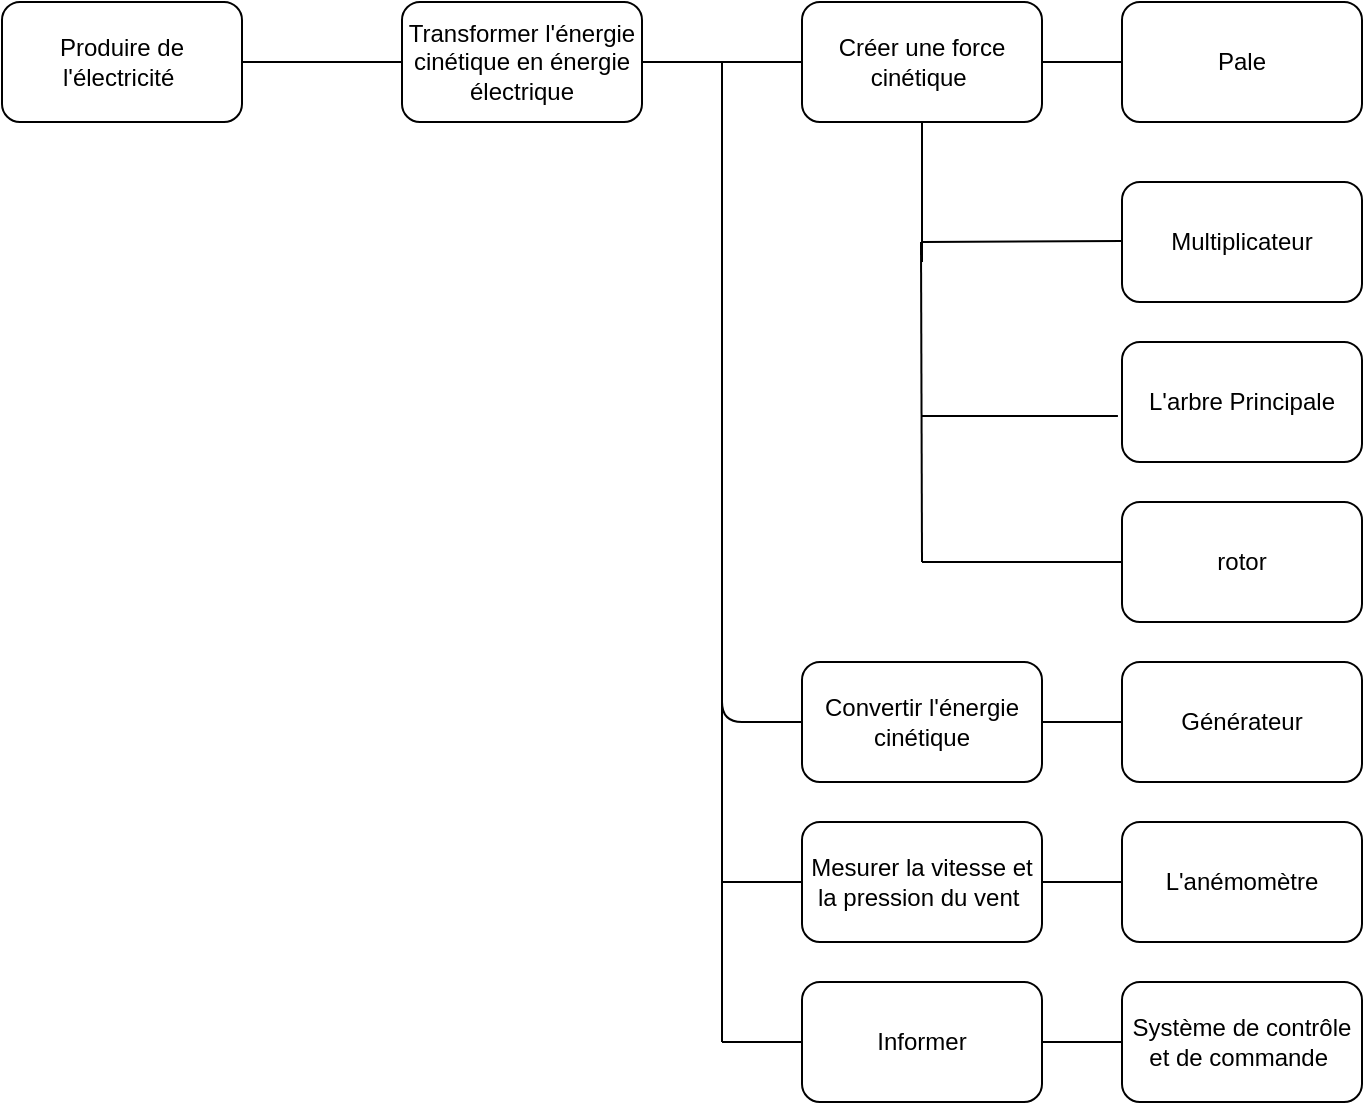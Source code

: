 <mxfile version="15.1.4" type="github">
  <diagram id="G51egeTG8lJOo8AecxFX" name="Page-1">
    <mxGraphModel dx="1422" dy="794" grid="1" gridSize="10" guides="1" tooltips="1" connect="1" arrows="1" fold="1" page="1" pageScale="1" pageWidth="827" pageHeight="1169" math="0" shadow="0">
      <root>
        <mxCell id="0" />
        <mxCell id="1" parent="0" />
        <mxCell id="h5YAToZ42YGCLBCkM-ja-1" value="Produire de l&#39;électricité&amp;nbsp;" style="rounded=1;whiteSpace=wrap;html=1;" parent="1" vertex="1">
          <mxGeometry x="40" y="130" width="120" height="60" as="geometry" />
        </mxCell>
        <mxCell id="h5YAToZ42YGCLBCkM-ja-4" value="" style="endArrow=none;html=1;exitX=1;exitY=0.5;exitDx=0;exitDy=0;" parent="1" source="h5YAToZ42YGCLBCkM-ja-1" edge="1">
          <mxGeometry width="50" height="50" relative="1" as="geometry">
            <mxPoint x="210" y="210" as="sourcePoint" />
            <mxPoint x="240" y="160" as="targetPoint" />
            <Array as="points">
              <mxPoint x="190" y="160" />
            </Array>
          </mxGeometry>
        </mxCell>
        <mxCell id="h5YAToZ42YGCLBCkM-ja-6" value="Transformer l&#39;énergie cinétique en énergie électrique" style="rounded=1;whiteSpace=wrap;html=1;" parent="1" vertex="1">
          <mxGeometry x="240" y="130" width="120" height="60" as="geometry" />
        </mxCell>
        <mxCell id="fEUnjvaY-r_YvW2YT1Yh-1" value="" style="endArrow=none;html=1;exitX=1;exitY=0.5;exitDx=0;exitDy=0;" parent="1" source="h5YAToZ42YGCLBCkM-ja-6" edge="1">
          <mxGeometry width="50" height="50" relative="1" as="geometry">
            <mxPoint x="390" y="190" as="sourcePoint" />
            <mxPoint x="440" y="160" as="targetPoint" />
          </mxGeometry>
        </mxCell>
        <mxCell id="fEUnjvaY-r_YvW2YT1Yh-2" value="Créer une force cinétique&amp;nbsp;" style="rounded=1;whiteSpace=wrap;html=1;" parent="1" vertex="1">
          <mxGeometry x="440" y="130" width="120" height="60" as="geometry" />
        </mxCell>
        <mxCell id="fEUnjvaY-r_YvW2YT1Yh-3" value="Pale" style="rounded=1;whiteSpace=wrap;html=1;" parent="1" vertex="1">
          <mxGeometry x="600" y="130" width="120" height="60" as="geometry" />
        </mxCell>
        <mxCell id="fEUnjvaY-r_YvW2YT1Yh-4" value="" style="endArrow=none;html=1;entryX=0;entryY=0.5;entryDx=0;entryDy=0;exitX=1;exitY=0.5;exitDx=0;exitDy=0;" parent="1" source="fEUnjvaY-r_YvW2YT1Yh-2" target="fEUnjvaY-r_YvW2YT1Yh-3" edge="1">
          <mxGeometry width="50" height="50" relative="1" as="geometry">
            <mxPoint x="570" y="170" as="sourcePoint" />
            <mxPoint x="610" y="210" as="targetPoint" />
          </mxGeometry>
        </mxCell>
        <mxCell id="fEUnjvaY-r_YvW2YT1Yh-5" value="" style="endArrow=none;html=1;" parent="1" edge="1">
          <mxGeometry width="50" height="50" relative="1" as="geometry">
            <mxPoint x="400" y="250" as="sourcePoint" />
            <mxPoint x="400" y="160" as="targetPoint" />
          </mxGeometry>
        </mxCell>
        <mxCell id="fEUnjvaY-r_YvW2YT1Yh-7" value="Convertir l&#39;énergie cinétique" style="rounded=1;whiteSpace=wrap;html=1;" parent="1" vertex="1">
          <mxGeometry x="440" y="460" width="120" height="60" as="geometry" />
        </mxCell>
        <mxCell id="fEUnjvaY-r_YvW2YT1Yh-8" value="" style="endArrow=none;html=1;exitX=1;exitY=0.5;exitDx=0;exitDy=0;entryX=0;entryY=0.5;entryDx=0;entryDy=0;" parent="1" source="fEUnjvaY-r_YvW2YT1Yh-7" target="fEUnjvaY-r_YvW2YT1Yh-9" edge="1">
          <mxGeometry width="50" height="50" relative="1" as="geometry">
            <mxPoint x="570" y="290" as="sourcePoint" />
            <mxPoint x="620" y="250" as="targetPoint" />
          </mxGeometry>
        </mxCell>
        <mxCell id="fEUnjvaY-r_YvW2YT1Yh-9" value="Générateur" style="rounded=1;whiteSpace=wrap;html=1;" parent="1" vertex="1">
          <mxGeometry x="600" y="460" width="120" height="60" as="geometry" />
        </mxCell>
        <mxCell id="fEUnjvaY-r_YvW2YT1Yh-11" value="" style="endArrow=none;html=1;" parent="1" edge="1">
          <mxGeometry width="50" height="50" relative="1" as="geometry">
            <mxPoint x="400" y="260" as="sourcePoint" />
            <mxPoint x="400" y="170" as="targetPoint" />
          </mxGeometry>
        </mxCell>
        <mxCell id="fEUnjvaY-r_YvW2YT1Yh-12" value="" style="endArrow=none;html=1;" parent="1" edge="1">
          <mxGeometry width="50" height="50" relative="1" as="geometry">
            <mxPoint x="400" y="340" as="sourcePoint" />
            <mxPoint x="400" y="250" as="targetPoint" />
          </mxGeometry>
        </mxCell>
        <mxCell id="fEUnjvaY-r_YvW2YT1Yh-14" value="Mesurer la vitesse et la pression du vent&amp;nbsp;" style="rounded=1;whiteSpace=wrap;html=1;" parent="1" vertex="1">
          <mxGeometry x="440" y="540" width="120" height="60" as="geometry" />
        </mxCell>
        <mxCell id="fEUnjvaY-r_YvW2YT1Yh-18" value="" style="endArrow=none;html=1;entryX=0;entryY=0.5;entryDx=0;entryDy=0;" parent="1" source="fEUnjvaY-r_YvW2YT1Yh-14" target="fEUnjvaY-r_YvW2YT1Yh-31" edge="1">
          <mxGeometry width="50" height="50" relative="1" as="geometry">
            <mxPoint x="550" y="510" as="sourcePoint" />
            <mxPoint x="414" y="690" as="targetPoint" />
            <Array as="points" />
          </mxGeometry>
        </mxCell>
        <mxCell id="fEUnjvaY-r_YvW2YT1Yh-19" value="Multiplicateur" style="rounded=1;whiteSpace=wrap;html=1;" parent="1" vertex="1">
          <mxGeometry x="600" y="220" width="120" height="60" as="geometry" />
        </mxCell>
        <mxCell id="fEUnjvaY-r_YvW2YT1Yh-21" value="" style="endArrow=none;html=1;" parent="1" edge="1">
          <mxGeometry width="50" height="50" relative="1" as="geometry">
            <mxPoint x="500" y="250" as="sourcePoint" />
            <mxPoint x="600" y="249.5" as="targetPoint" />
          </mxGeometry>
        </mxCell>
        <mxCell id="fEUnjvaY-r_YvW2YT1Yh-22" value="" style="endArrow=none;html=1;entryX=0.5;entryY=1;entryDx=0;entryDy=0;" parent="1" target="fEUnjvaY-r_YvW2YT1Yh-2" edge="1">
          <mxGeometry width="50" height="50" relative="1" as="geometry">
            <mxPoint x="500" y="260" as="sourcePoint" />
            <mxPoint x="510" y="200" as="targetPoint" />
          </mxGeometry>
        </mxCell>
        <mxCell id="fEUnjvaY-r_YvW2YT1Yh-24" value="L&#39;arbre Principale" style="rounded=1;whiteSpace=wrap;html=1;" parent="1" vertex="1">
          <mxGeometry x="600" y="300" width="120" height="60" as="geometry" />
        </mxCell>
        <mxCell id="fEUnjvaY-r_YvW2YT1Yh-25" value="" style="endArrow=none;html=1;" parent="1" edge="1">
          <mxGeometry width="50" height="50" relative="1" as="geometry">
            <mxPoint x="500" y="410" as="sourcePoint" />
            <mxPoint x="499.5" y="250" as="targetPoint" />
          </mxGeometry>
        </mxCell>
        <mxCell id="fEUnjvaY-r_YvW2YT1Yh-26" value="" style="endArrow=none;html=1;entryX=-0.017;entryY=0.617;entryDx=0;entryDy=0;entryPerimeter=0;" parent="1" target="fEUnjvaY-r_YvW2YT1Yh-24" edge="1">
          <mxGeometry width="50" height="50" relative="1" as="geometry">
            <mxPoint x="500" y="337" as="sourcePoint" />
            <mxPoint x="560" y="320" as="targetPoint" />
            <Array as="points" />
          </mxGeometry>
        </mxCell>
        <mxCell id="fEUnjvaY-r_YvW2YT1Yh-27" value="" style="endArrow=none;html=1;" parent="1" edge="1">
          <mxGeometry width="50" height="50" relative="1" as="geometry">
            <mxPoint x="400" y="410" as="sourcePoint" />
            <mxPoint x="400" y="340" as="targetPoint" />
            <Array as="points">
              <mxPoint x="400" y="400" />
              <mxPoint x="400" y="410" />
            </Array>
          </mxGeometry>
        </mxCell>
        <mxCell id="fEUnjvaY-r_YvW2YT1Yh-28" value="" style="endArrow=none;html=1;entryX=0;entryY=0.5;entryDx=0;entryDy=0;" parent="1" target="fEUnjvaY-r_YvW2YT1Yh-7" edge="1">
          <mxGeometry width="50" height="50" relative="1" as="geometry">
            <mxPoint x="400" y="410" as="sourcePoint" />
            <mxPoint x="440" y="440" as="targetPoint" />
            <Array as="points">
              <mxPoint x="400" y="490" />
            </Array>
          </mxGeometry>
        </mxCell>
        <mxCell id="fEUnjvaY-r_YvW2YT1Yh-29" value="rotor" style="rounded=1;whiteSpace=wrap;html=1;" parent="1" vertex="1">
          <mxGeometry x="600" y="380" width="120" height="60" as="geometry" />
        </mxCell>
        <mxCell id="fEUnjvaY-r_YvW2YT1Yh-30" value="" style="endArrow=none;html=1;entryX=0;entryY=0.5;entryDx=0;entryDy=0;" parent="1" target="fEUnjvaY-r_YvW2YT1Yh-29" edge="1">
          <mxGeometry width="50" height="50" relative="1" as="geometry">
            <mxPoint x="500" y="410" as="sourcePoint" />
            <mxPoint x="580" y="380" as="targetPoint" />
          </mxGeometry>
        </mxCell>
        <mxCell id="fEUnjvaY-r_YvW2YT1Yh-31" value="L&#39;anémomètre" style="rounded=1;whiteSpace=wrap;html=1;" parent="1" vertex="1">
          <mxGeometry x="600" y="540" width="120" height="60" as="geometry" />
        </mxCell>
        <mxCell id="fEUnjvaY-r_YvW2YT1Yh-32" value="" style="endArrow=none;html=1;" parent="1" edge="1">
          <mxGeometry width="50" height="50" relative="1" as="geometry">
            <mxPoint x="400" y="650" as="sourcePoint" />
            <mxPoint x="400" y="470" as="targetPoint" />
          </mxGeometry>
        </mxCell>
        <mxCell id="fEUnjvaY-r_YvW2YT1Yh-33" value="" style="endArrow=none;html=1;entryX=0;entryY=0.5;entryDx=0;entryDy=0;" parent="1" target="fEUnjvaY-r_YvW2YT1Yh-14" edge="1">
          <mxGeometry width="50" height="50" relative="1" as="geometry">
            <mxPoint x="400" y="570" as="sourcePoint" />
            <mxPoint x="430" y="585" as="targetPoint" />
          </mxGeometry>
        </mxCell>
        <mxCell id="J-hHmEWnI3KYGZXgpzFd-1" value="Informer" style="rounded=1;whiteSpace=wrap;html=1;" vertex="1" parent="1">
          <mxGeometry x="440" y="620" width="120" height="60" as="geometry" />
        </mxCell>
        <mxCell id="J-hHmEWnI3KYGZXgpzFd-2" value="" style="endArrow=none;html=1;entryX=0;entryY=0.5;entryDx=0;entryDy=0;" edge="1" parent="1" target="J-hHmEWnI3KYGZXgpzFd-1">
          <mxGeometry width="50" height="50" relative="1" as="geometry">
            <mxPoint x="400" y="650" as="sourcePoint" />
            <mxPoint x="340" y="700" as="targetPoint" />
          </mxGeometry>
        </mxCell>
        <mxCell id="J-hHmEWnI3KYGZXgpzFd-3" value="Système de contrôle et de commande&amp;nbsp;" style="rounded=1;whiteSpace=wrap;html=1;" vertex="1" parent="1">
          <mxGeometry x="600" y="620" width="120" height="60" as="geometry" />
        </mxCell>
        <mxCell id="J-hHmEWnI3KYGZXgpzFd-4" value="" style="endArrow=none;html=1;entryX=0;entryY=0.5;entryDx=0;entryDy=0;exitX=1;exitY=0.5;exitDx=0;exitDy=0;" edge="1" parent="1" source="J-hHmEWnI3KYGZXgpzFd-1" target="J-hHmEWnI3KYGZXgpzFd-3">
          <mxGeometry width="50" height="50" relative="1" as="geometry">
            <mxPoint x="550" y="750" as="sourcePoint" />
            <mxPoint x="600" y="700" as="targetPoint" />
          </mxGeometry>
        </mxCell>
      </root>
    </mxGraphModel>
  </diagram>
</mxfile>

